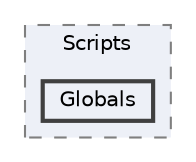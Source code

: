 digraph "/Users/peterlakatos/School/Diploma_Thesis/UnityNavigation/Assets/Scripts/Globals"
{
 // LATEX_PDF_SIZE
  bgcolor="transparent";
  edge [fontname=Helvetica,fontsize=10,labelfontname=Helvetica,labelfontsize=10];
  node [fontname=Helvetica,fontsize=10,shape=box,height=0.2,width=0.4];
  compound=true
  subgraph clusterdir_f13b41af88cf68434578284aaf699e39 {
    graph [ bgcolor="#edf0f7", pencolor="grey50", label="Scripts", fontname=Helvetica,fontsize=10 style="filled,dashed", URL="dir_f13b41af88cf68434578284aaf699e39.html",tooltip=""]
  dir_503cccafd6586d1052e03f98eec4e212 [label="Globals", fillcolor="#edf0f7", color="grey25", style="filled,bold", URL="dir_503cccafd6586d1052e03f98eec4e212.html",tooltip=""];
  }
}
